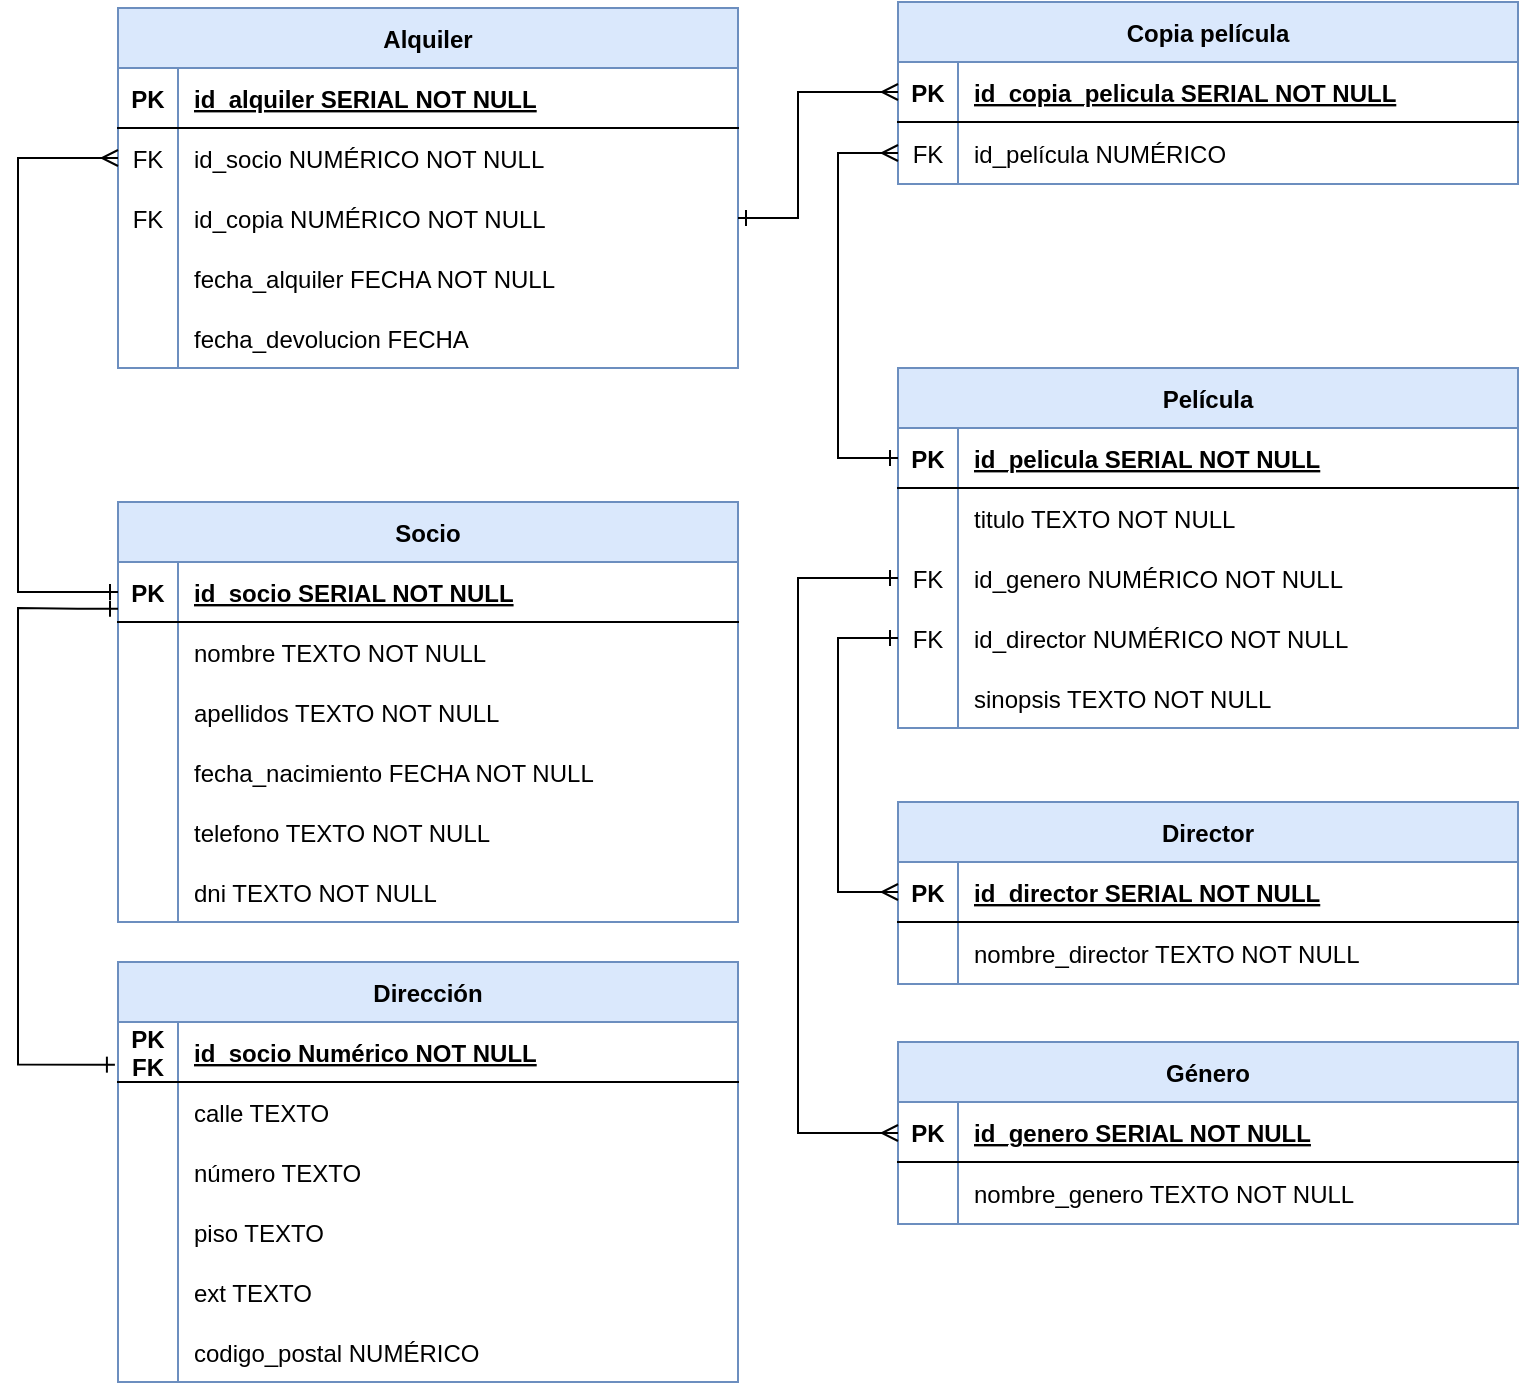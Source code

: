 <mxfile scale="1" border="40" version="24.8.0">
  <diagram id="R2lEEEUBdFMjLlhIrx00" name="Page-1">
    <mxGraphModel dx="954" dy="587" grid="1" gridSize="10" guides="1" tooltips="1" connect="1" arrows="1" fold="1" page="1" pageScale="1" pageWidth="1100" pageHeight="850" background="#ffffff" math="0" shadow="0" extFonts="Permanent Marker^https://fonts.googleapis.com/css?family=Permanent+Marker">
      <root>
        <mxCell id="0" />
        <mxCell id="1" parent="0" />
        <mxCell id="C-vyLk0tnHw3VtMMgP7b-23" value="Socio" style="shape=table;startSize=30;container=1;collapsible=1;childLayout=tableLayout;fixedRows=1;rowLines=0;fontStyle=1;align=center;resizeLast=1;fillColor=#dae8fc;strokeColor=#6c8ebf;" parent="1" vertex="1">
          <mxGeometry x="90" y="490" width="310" height="210" as="geometry" />
        </mxCell>
        <mxCell id="C-vyLk0tnHw3VtMMgP7b-24" value="" style="shape=partialRectangle;collapsible=0;dropTarget=0;pointerEvents=0;fillColor=none;points=[[0,0.5],[1,0.5]];portConstraint=eastwest;top=0;left=0;right=0;bottom=1;" parent="C-vyLk0tnHw3VtMMgP7b-23" vertex="1">
          <mxGeometry y="30" width="310" height="30" as="geometry" />
        </mxCell>
        <mxCell id="C-vyLk0tnHw3VtMMgP7b-25" value="PK" style="shape=partialRectangle;overflow=hidden;connectable=0;fillColor=none;top=0;left=0;bottom=0;right=0;fontStyle=1;" parent="C-vyLk0tnHw3VtMMgP7b-24" vertex="1">
          <mxGeometry width="30" height="30" as="geometry">
            <mxRectangle width="30" height="30" as="alternateBounds" />
          </mxGeometry>
        </mxCell>
        <mxCell id="C-vyLk0tnHw3VtMMgP7b-26" value="id_socio SERIAL NOT NULL" style="shape=partialRectangle;overflow=hidden;connectable=0;fillColor=none;top=0;left=0;bottom=0;right=0;align=left;spacingLeft=6;fontStyle=5;" parent="C-vyLk0tnHw3VtMMgP7b-24" vertex="1">
          <mxGeometry x="30" width="280" height="30" as="geometry">
            <mxRectangle width="280" height="30" as="alternateBounds" />
          </mxGeometry>
        </mxCell>
        <mxCell id="C-vyLk0tnHw3VtMMgP7b-27" value="" style="shape=partialRectangle;collapsible=0;dropTarget=0;pointerEvents=0;fillColor=none;points=[[0,0.5],[1,0.5]];portConstraint=eastwest;top=0;left=0;right=0;bottom=0;" parent="C-vyLk0tnHw3VtMMgP7b-23" vertex="1">
          <mxGeometry y="60" width="310" height="30" as="geometry" />
        </mxCell>
        <mxCell id="C-vyLk0tnHw3VtMMgP7b-28" value="" style="shape=partialRectangle;overflow=hidden;connectable=0;fillColor=none;top=0;left=0;bottom=0;right=0;" parent="C-vyLk0tnHw3VtMMgP7b-27" vertex="1">
          <mxGeometry width="30" height="30" as="geometry">
            <mxRectangle width="30" height="30" as="alternateBounds" />
          </mxGeometry>
        </mxCell>
        <mxCell id="C-vyLk0tnHw3VtMMgP7b-29" value="nombre TEXTO NOT NULL" style="shape=partialRectangle;overflow=hidden;connectable=0;fillColor=none;top=0;left=0;bottom=0;right=0;align=left;spacingLeft=6;" parent="C-vyLk0tnHw3VtMMgP7b-27" vertex="1">
          <mxGeometry x="30" width="280" height="30" as="geometry">
            <mxRectangle width="280" height="30" as="alternateBounds" />
          </mxGeometry>
        </mxCell>
        <mxCell id="bo0tdSGhSJ4l043wqkHM-1" value="" style="shape=partialRectangle;collapsible=0;dropTarget=0;pointerEvents=0;fillColor=none;points=[[0,0.5],[1,0.5]];portConstraint=eastwest;top=0;left=0;right=0;bottom=0;" parent="C-vyLk0tnHw3VtMMgP7b-23" vertex="1">
          <mxGeometry y="90" width="310" height="30" as="geometry" />
        </mxCell>
        <mxCell id="bo0tdSGhSJ4l043wqkHM-2" value="" style="shape=partialRectangle;overflow=hidden;connectable=0;fillColor=none;top=0;left=0;bottom=0;right=0;" parent="bo0tdSGhSJ4l043wqkHM-1" vertex="1">
          <mxGeometry width="30" height="30" as="geometry">
            <mxRectangle width="30" height="30" as="alternateBounds" />
          </mxGeometry>
        </mxCell>
        <mxCell id="bo0tdSGhSJ4l043wqkHM-3" value="apellidos TEXTO NOT NULL" style="shape=partialRectangle;overflow=hidden;connectable=0;fillColor=none;top=0;left=0;bottom=0;right=0;align=left;spacingLeft=6;" parent="bo0tdSGhSJ4l043wqkHM-1" vertex="1">
          <mxGeometry x="30" width="280" height="30" as="geometry">
            <mxRectangle width="280" height="30" as="alternateBounds" />
          </mxGeometry>
        </mxCell>
        <mxCell id="bo0tdSGhSJ4l043wqkHM-4" value="" style="shape=partialRectangle;collapsible=0;dropTarget=0;pointerEvents=0;fillColor=none;points=[[0,0.5],[1,0.5]];portConstraint=eastwest;top=0;left=0;right=0;bottom=0;" parent="C-vyLk0tnHw3VtMMgP7b-23" vertex="1">
          <mxGeometry y="120" width="310" height="30" as="geometry" />
        </mxCell>
        <mxCell id="bo0tdSGhSJ4l043wqkHM-5" value="" style="shape=partialRectangle;overflow=hidden;connectable=0;fillColor=none;top=0;left=0;bottom=0;right=0;" parent="bo0tdSGhSJ4l043wqkHM-4" vertex="1">
          <mxGeometry width="30" height="30" as="geometry">
            <mxRectangle width="30" height="30" as="alternateBounds" />
          </mxGeometry>
        </mxCell>
        <mxCell id="bo0tdSGhSJ4l043wqkHM-6" value="fecha_nacimiento FECHA NOT NULL" style="shape=partialRectangle;overflow=hidden;connectable=0;fillColor=none;top=0;left=0;bottom=0;right=0;align=left;spacingLeft=6;" parent="bo0tdSGhSJ4l043wqkHM-4" vertex="1">
          <mxGeometry x="30" width="280" height="30" as="geometry">
            <mxRectangle width="280" height="30" as="alternateBounds" />
          </mxGeometry>
        </mxCell>
        <mxCell id="bo0tdSGhSJ4l043wqkHM-7" value="" style="shape=partialRectangle;collapsible=0;dropTarget=0;pointerEvents=0;fillColor=none;points=[[0,0.5],[1,0.5]];portConstraint=eastwest;top=0;left=0;right=0;bottom=0;" parent="C-vyLk0tnHw3VtMMgP7b-23" vertex="1">
          <mxGeometry y="150" width="310" height="30" as="geometry" />
        </mxCell>
        <mxCell id="bo0tdSGhSJ4l043wqkHM-8" value="" style="shape=partialRectangle;overflow=hidden;connectable=0;fillColor=none;top=0;left=0;bottom=0;right=0;" parent="bo0tdSGhSJ4l043wqkHM-7" vertex="1">
          <mxGeometry width="30" height="30" as="geometry">
            <mxRectangle width="30" height="30" as="alternateBounds" />
          </mxGeometry>
        </mxCell>
        <mxCell id="bo0tdSGhSJ4l043wqkHM-9" value="telefono TEXTO NOT NULL" style="shape=partialRectangle;overflow=hidden;connectable=0;fillColor=none;top=0;left=0;bottom=0;right=0;align=left;spacingLeft=6;" parent="bo0tdSGhSJ4l043wqkHM-7" vertex="1">
          <mxGeometry x="30" width="280" height="30" as="geometry">
            <mxRectangle width="280" height="30" as="alternateBounds" />
          </mxGeometry>
        </mxCell>
        <mxCell id="Q4CCyITm4KRA6SRbci1x-1" value="" style="shape=partialRectangle;collapsible=0;dropTarget=0;pointerEvents=0;fillColor=none;points=[[0,0.5],[1,0.5]];portConstraint=eastwest;top=0;left=0;right=0;bottom=0;" parent="C-vyLk0tnHw3VtMMgP7b-23" vertex="1">
          <mxGeometry y="180" width="310" height="30" as="geometry" />
        </mxCell>
        <mxCell id="Q4CCyITm4KRA6SRbci1x-2" value="" style="shape=partialRectangle;overflow=hidden;connectable=0;fillColor=none;top=0;left=0;bottom=0;right=0;" parent="Q4CCyITm4KRA6SRbci1x-1" vertex="1">
          <mxGeometry width="30" height="30" as="geometry">
            <mxRectangle width="30" height="30" as="alternateBounds" />
          </mxGeometry>
        </mxCell>
        <mxCell id="Q4CCyITm4KRA6SRbci1x-3" value="dni TEXTO NOT NULL" style="shape=partialRectangle;overflow=hidden;connectable=0;fillColor=none;top=0;left=0;bottom=0;right=0;align=left;spacingLeft=6;" parent="Q4CCyITm4KRA6SRbci1x-1" vertex="1">
          <mxGeometry x="30" width="280" height="30" as="geometry">
            <mxRectangle width="280" height="30" as="alternateBounds" />
          </mxGeometry>
        </mxCell>
        <mxCell id="bo0tdSGhSJ4l043wqkHM-10" value="Dirección" style="shape=table;startSize=30;container=1;collapsible=1;childLayout=tableLayout;fixedRows=1;rowLines=0;fontStyle=1;align=center;resizeLast=1;fillColor=#dae8fc;strokeColor=#6c8ebf;" parent="1" vertex="1">
          <mxGeometry x="90" y="720" width="310" height="210" as="geometry" />
        </mxCell>
        <mxCell id="bo0tdSGhSJ4l043wqkHM-11" value="" style="shape=partialRectangle;collapsible=0;dropTarget=0;pointerEvents=0;fillColor=none;points=[[0,0.5],[1,0.5]];portConstraint=eastwest;top=0;left=0;right=0;bottom=1;" parent="bo0tdSGhSJ4l043wqkHM-10" vertex="1">
          <mxGeometry y="30" width="310" height="30" as="geometry" />
        </mxCell>
        <mxCell id="bo0tdSGhSJ4l043wqkHM-12" value="PK&#xa;FK&#xa;" style="shape=partialRectangle;overflow=hidden;connectable=0;fillColor=none;top=0;left=0;bottom=0;right=0;fontStyle=1;" parent="bo0tdSGhSJ4l043wqkHM-11" vertex="1">
          <mxGeometry width="30" height="30" as="geometry">
            <mxRectangle width="30" height="30" as="alternateBounds" />
          </mxGeometry>
        </mxCell>
        <mxCell id="bo0tdSGhSJ4l043wqkHM-13" value="id_socio Numérico NOT NULL" style="shape=partialRectangle;overflow=hidden;connectable=0;fillColor=none;top=0;left=0;bottom=0;right=0;align=left;spacingLeft=6;fontStyle=5;" parent="bo0tdSGhSJ4l043wqkHM-11" vertex="1">
          <mxGeometry x="30" width="280" height="30" as="geometry">
            <mxRectangle width="280" height="30" as="alternateBounds" />
          </mxGeometry>
        </mxCell>
        <mxCell id="bo0tdSGhSJ4l043wqkHM-14" value="" style="shape=partialRectangle;collapsible=0;dropTarget=0;pointerEvents=0;fillColor=none;points=[[0,0.5],[1,0.5]];portConstraint=eastwest;top=0;left=0;right=0;bottom=0;" parent="bo0tdSGhSJ4l043wqkHM-10" vertex="1">
          <mxGeometry y="60" width="310" height="30" as="geometry" />
        </mxCell>
        <mxCell id="bo0tdSGhSJ4l043wqkHM-15" value="" style="shape=partialRectangle;overflow=hidden;connectable=0;fillColor=none;top=0;left=0;bottom=0;right=0;" parent="bo0tdSGhSJ4l043wqkHM-14" vertex="1">
          <mxGeometry width="30" height="30" as="geometry">
            <mxRectangle width="30" height="30" as="alternateBounds" />
          </mxGeometry>
        </mxCell>
        <mxCell id="bo0tdSGhSJ4l043wqkHM-16" value="calle TEXTO" style="shape=partialRectangle;overflow=hidden;connectable=0;fillColor=none;top=0;left=0;bottom=0;right=0;align=left;spacingLeft=6;" parent="bo0tdSGhSJ4l043wqkHM-14" vertex="1">
          <mxGeometry x="30" width="280" height="30" as="geometry">
            <mxRectangle width="280" height="30" as="alternateBounds" />
          </mxGeometry>
        </mxCell>
        <mxCell id="bo0tdSGhSJ4l043wqkHM-17" value="" style="shape=partialRectangle;collapsible=0;dropTarget=0;pointerEvents=0;fillColor=none;points=[[0,0.5],[1,0.5]];portConstraint=eastwest;top=0;left=0;right=0;bottom=0;" parent="bo0tdSGhSJ4l043wqkHM-10" vertex="1">
          <mxGeometry y="90" width="310" height="30" as="geometry" />
        </mxCell>
        <mxCell id="bo0tdSGhSJ4l043wqkHM-18" value="" style="shape=partialRectangle;overflow=hidden;connectable=0;fillColor=none;top=0;left=0;bottom=0;right=0;" parent="bo0tdSGhSJ4l043wqkHM-17" vertex="1">
          <mxGeometry width="30" height="30" as="geometry">
            <mxRectangle width="30" height="30" as="alternateBounds" />
          </mxGeometry>
        </mxCell>
        <mxCell id="bo0tdSGhSJ4l043wqkHM-19" value="número TEXTO" style="shape=partialRectangle;overflow=hidden;connectable=0;fillColor=none;top=0;left=0;bottom=0;right=0;align=left;spacingLeft=6;" parent="bo0tdSGhSJ4l043wqkHM-17" vertex="1">
          <mxGeometry x="30" width="280" height="30" as="geometry">
            <mxRectangle width="280" height="30" as="alternateBounds" />
          </mxGeometry>
        </mxCell>
        <mxCell id="bo0tdSGhSJ4l043wqkHM-23" value="" style="shape=partialRectangle;collapsible=0;dropTarget=0;pointerEvents=0;fillColor=none;points=[[0,0.5],[1,0.5]];portConstraint=eastwest;top=0;left=0;right=0;bottom=0;" parent="bo0tdSGhSJ4l043wqkHM-10" vertex="1">
          <mxGeometry y="120" width="310" height="30" as="geometry" />
        </mxCell>
        <mxCell id="bo0tdSGhSJ4l043wqkHM-24" value="" style="shape=partialRectangle;overflow=hidden;connectable=0;fillColor=none;top=0;left=0;bottom=0;right=0;" parent="bo0tdSGhSJ4l043wqkHM-23" vertex="1">
          <mxGeometry width="30" height="30" as="geometry">
            <mxRectangle width="30" height="30" as="alternateBounds" />
          </mxGeometry>
        </mxCell>
        <mxCell id="bo0tdSGhSJ4l043wqkHM-25" value="piso TEXTO" style="shape=partialRectangle;overflow=hidden;connectable=0;fillColor=none;top=0;left=0;bottom=0;right=0;align=left;spacingLeft=6;" parent="bo0tdSGhSJ4l043wqkHM-23" vertex="1">
          <mxGeometry x="30" width="280" height="30" as="geometry">
            <mxRectangle width="280" height="30" as="alternateBounds" />
          </mxGeometry>
        </mxCell>
        <mxCell id="bo0tdSGhSJ4l043wqkHM-26" value="" style="shape=partialRectangle;collapsible=0;dropTarget=0;pointerEvents=0;fillColor=none;points=[[0,0.5],[1,0.5]];portConstraint=eastwest;top=0;left=0;right=0;bottom=0;" parent="bo0tdSGhSJ4l043wqkHM-10" vertex="1">
          <mxGeometry y="150" width="310" height="30" as="geometry" />
        </mxCell>
        <mxCell id="bo0tdSGhSJ4l043wqkHM-27" value="" style="shape=partialRectangle;overflow=hidden;connectable=0;fillColor=none;top=0;left=0;bottom=0;right=0;" parent="bo0tdSGhSJ4l043wqkHM-26" vertex="1">
          <mxGeometry width="30" height="30" as="geometry">
            <mxRectangle width="30" height="30" as="alternateBounds" />
          </mxGeometry>
        </mxCell>
        <mxCell id="bo0tdSGhSJ4l043wqkHM-28" value="ext TEXTO" style="shape=partialRectangle;overflow=hidden;connectable=0;fillColor=none;top=0;left=0;bottom=0;right=0;align=left;spacingLeft=6;" parent="bo0tdSGhSJ4l043wqkHM-26" vertex="1">
          <mxGeometry x="30" width="280" height="30" as="geometry">
            <mxRectangle width="280" height="30" as="alternateBounds" />
          </mxGeometry>
        </mxCell>
        <mxCell id="TzNmbu1bBpjuDZJae51u-1" value="" style="shape=partialRectangle;collapsible=0;dropTarget=0;pointerEvents=0;fillColor=none;points=[[0,0.5],[1,0.5]];portConstraint=eastwest;top=0;left=0;right=0;bottom=0;" vertex="1" parent="bo0tdSGhSJ4l043wqkHM-10">
          <mxGeometry y="180" width="310" height="30" as="geometry" />
        </mxCell>
        <mxCell id="TzNmbu1bBpjuDZJae51u-2" value="" style="shape=partialRectangle;overflow=hidden;connectable=0;fillColor=none;top=0;left=0;bottom=0;right=0;" vertex="1" parent="TzNmbu1bBpjuDZJae51u-1">
          <mxGeometry width="30" height="30" as="geometry">
            <mxRectangle width="30" height="30" as="alternateBounds" />
          </mxGeometry>
        </mxCell>
        <mxCell id="TzNmbu1bBpjuDZJae51u-3" value="codigo_postal NUMÉRICO" style="shape=partialRectangle;overflow=hidden;connectable=0;fillColor=none;top=0;left=0;bottom=0;right=0;align=left;spacingLeft=6;" vertex="1" parent="TzNmbu1bBpjuDZJae51u-1">
          <mxGeometry x="30" width="280" height="30" as="geometry">
            <mxRectangle width="280" height="30" as="alternateBounds" />
          </mxGeometry>
        </mxCell>
        <mxCell id="bo0tdSGhSJ4l043wqkHM-29" value="Película" style="shape=table;startSize=30;container=1;collapsible=1;childLayout=tableLayout;fixedRows=1;rowLines=0;fontStyle=1;align=center;resizeLast=1;fillColor=#dae8fc;strokeColor=#6c8ebf;" parent="1" vertex="1">
          <mxGeometry x="480" y="423" width="310" height="180" as="geometry" />
        </mxCell>
        <mxCell id="bo0tdSGhSJ4l043wqkHM-30" value="" style="shape=partialRectangle;collapsible=0;dropTarget=0;pointerEvents=0;fillColor=none;points=[[0,0.5],[1,0.5]];portConstraint=eastwest;top=0;left=0;right=0;bottom=1;" parent="bo0tdSGhSJ4l043wqkHM-29" vertex="1">
          <mxGeometry y="30" width="310" height="30" as="geometry" />
        </mxCell>
        <mxCell id="bo0tdSGhSJ4l043wqkHM-31" value="PK" style="shape=partialRectangle;overflow=hidden;connectable=0;fillColor=none;top=0;left=0;bottom=0;right=0;fontStyle=1;" parent="bo0tdSGhSJ4l043wqkHM-30" vertex="1">
          <mxGeometry width="30" height="30" as="geometry">
            <mxRectangle width="30" height="30" as="alternateBounds" />
          </mxGeometry>
        </mxCell>
        <mxCell id="bo0tdSGhSJ4l043wqkHM-32" value="id_pelicula SERIAL NOT NULL" style="shape=partialRectangle;overflow=hidden;connectable=0;fillColor=none;top=0;left=0;bottom=0;right=0;align=left;spacingLeft=6;fontStyle=5;" parent="bo0tdSGhSJ4l043wqkHM-30" vertex="1">
          <mxGeometry x="30" width="280" height="30" as="geometry">
            <mxRectangle width="280" height="30" as="alternateBounds" />
          </mxGeometry>
        </mxCell>
        <mxCell id="bo0tdSGhSJ4l043wqkHM-33" value="" style="shape=partialRectangle;collapsible=0;dropTarget=0;pointerEvents=0;fillColor=none;points=[[0,0.5],[1,0.5]];portConstraint=eastwest;top=0;left=0;right=0;bottom=0;" parent="bo0tdSGhSJ4l043wqkHM-29" vertex="1">
          <mxGeometry y="60" width="310" height="30" as="geometry" />
        </mxCell>
        <mxCell id="bo0tdSGhSJ4l043wqkHM-34" value="" style="shape=partialRectangle;overflow=hidden;connectable=0;fillColor=none;top=0;left=0;bottom=0;right=0;" parent="bo0tdSGhSJ4l043wqkHM-33" vertex="1">
          <mxGeometry width="30" height="30" as="geometry">
            <mxRectangle width="30" height="30" as="alternateBounds" />
          </mxGeometry>
        </mxCell>
        <mxCell id="bo0tdSGhSJ4l043wqkHM-35" value="titulo TEXTO NOT NULL" style="shape=partialRectangle;overflow=hidden;connectable=0;fillColor=none;top=0;left=0;bottom=0;right=0;align=left;spacingLeft=6;" parent="bo0tdSGhSJ4l043wqkHM-33" vertex="1">
          <mxGeometry x="30" width="280" height="30" as="geometry">
            <mxRectangle width="280" height="30" as="alternateBounds" />
          </mxGeometry>
        </mxCell>
        <mxCell id="bo0tdSGhSJ4l043wqkHM-36" value="" style="shape=partialRectangle;collapsible=0;dropTarget=0;pointerEvents=0;fillColor=none;points=[[0,0.5],[1,0.5]];portConstraint=eastwest;top=0;left=0;right=0;bottom=0;" parent="bo0tdSGhSJ4l043wqkHM-29" vertex="1">
          <mxGeometry y="90" width="310" height="30" as="geometry" />
        </mxCell>
        <mxCell id="bo0tdSGhSJ4l043wqkHM-37" value="FK" style="shape=partialRectangle;overflow=hidden;connectable=0;fillColor=none;top=0;left=0;bottom=0;right=0;" parent="bo0tdSGhSJ4l043wqkHM-36" vertex="1">
          <mxGeometry width="30" height="30" as="geometry">
            <mxRectangle width="30" height="30" as="alternateBounds" />
          </mxGeometry>
        </mxCell>
        <mxCell id="bo0tdSGhSJ4l043wqkHM-38" value="id_genero NUMÉRICO NOT NULL" style="shape=partialRectangle;overflow=hidden;connectable=0;fillColor=none;top=0;left=0;bottom=0;right=0;align=left;spacingLeft=6;" parent="bo0tdSGhSJ4l043wqkHM-36" vertex="1">
          <mxGeometry x="30" width="280" height="30" as="geometry">
            <mxRectangle width="280" height="30" as="alternateBounds" />
          </mxGeometry>
        </mxCell>
        <mxCell id="bo0tdSGhSJ4l043wqkHM-39" value="" style="shape=partialRectangle;collapsible=0;dropTarget=0;pointerEvents=0;fillColor=none;points=[[0,0.5],[1,0.5]];portConstraint=eastwest;top=0;left=0;right=0;bottom=0;" parent="bo0tdSGhSJ4l043wqkHM-29" vertex="1">
          <mxGeometry y="120" width="310" height="30" as="geometry" />
        </mxCell>
        <mxCell id="bo0tdSGhSJ4l043wqkHM-40" value="FK" style="shape=partialRectangle;overflow=hidden;connectable=0;fillColor=none;top=0;left=0;bottom=0;right=0;" parent="bo0tdSGhSJ4l043wqkHM-39" vertex="1">
          <mxGeometry width="30" height="30" as="geometry">
            <mxRectangle width="30" height="30" as="alternateBounds" />
          </mxGeometry>
        </mxCell>
        <mxCell id="bo0tdSGhSJ4l043wqkHM-41" value="id_director NUMÉRICO NOT NULL" style="shape=partialRectangle;overflow=hidden;connectable=0;fillColor=none;top=0;left=0;bottom=0;right=0;align=left;spacingLeft=6;" parent="bo0tdSGhSJ4l043wqkHM-39" vertex="1">
          <mxGeometry x="30" width="280" height="30" as="geometry">
            <mxRectangle width="280" height="30" as="alternateBounds" />
          </mxGeometry>
        </mxCell>
        <mxCell id="bo0tdSGhSJ4l043wqkHM-42" value="" style="shape=partialRectangle;collapsible=0;dropTarget=0;pointerEvents=0;fillColor=none;points=[[0,0.5],[1,0.5]];portConstraint=eastwest;top=0;left=0;right=0;bottom=0;" parent="bo0tdSGhSJ4l043wqkHM-29" vertex="1">
          <mxGeometry y="150" width="310" height="30" as="geometry" />
        </mxCell>
        <mxCell id="bo0tdSGhSJ4l043wqkHM-43" value="" style="shape=partialRectangle;overflow=hidden;connectable=0;fillColor=none;top=0;left=0;bottom=0;right=0;" parent="bo0tdSGhSJ4l043wqkHM-42" vertex="1">
          <mxGeometry width="30" height="30" as="geometry">
            <mxRectangle width="30" height="30" as="alternateBounds" />
          </mxGeometry>
        </mxCell>
        <mxCell id="bo0tdSGhSJ4l043wqkHM-44" value="sinopsis TEXTO NOT NULL" style="shape=partialRectangle;overflow=hidden;connectable=0;fillColor=none;top=0;left=0;bottom=0;right=0;align=left;spacingLeft=6;" parent="bo0tdSGhSJ4l043wqkHM-42" vertex="1">
          <mxGeometry x="30" width="280" height="30" as="geometry">
            <mxRectangle width="280" height="30" as="alternateBounds" />
          </mxGeometry>
        </mxCell>
        <mxCell id="bo0tdSGhSJ4l043wqkHM-45" value="Género" style="shape=table;startSize=30;container=1;collapsible=1;childLayout=tableLayout;fixedRows=1;rowLines=0;fontStyle=1;align=center;resizeLast=1;fillColor=#dae8fc;strokeColor=#6c8ebf;" parent="1" vertex="1">
          <mxGeometry x="480" y="760" width="310" height="91" as="geometry" />
        </mxCell>
        <mxCell id="bo0tdSGhSJ4l043wqkHM-46" value="" style="shape=partialRectangle;collapsible=0;dropTarget=0;pointerEvents=0;fillColor=none;points=[[0,0.5],[1,0.5]];portConstraint=eastwest;top=0;left=0;right=0;bottom=1;" parent="bo0tdSGhSJ4l043wqkHM-45" vertex="1">
          <mxGeometry y="30" width="310" height="30" as="geometry" />
        </mxCell>
        <mxCell id="bo0tdSGhSJ4l043wqkHM-47" value="PK" style="shape=partialRectangle;overflow=hidden;connectable=0;fillColor=none;top=0;left=0;bottom=0;right=0;fontStyle=1;" parent="bo0tdSGhSJ4l043wqkHM-46" vertex="1">
          <mxGeometry width="30" height="30" as="geometry">
            <mxRectangle width="30" height="30" as="alternateBounds" />
          </mxGeometry>
        </mxCell>
        <mxCell id="bo0tdSGhSJ4l043wqkHM-48" value="id_genero SERIAL NOT NULL" style="shape=partialRectangle;overflow=hidden;connectable=0;fillColor=none;top=0;left=0;bottom=0;right=0;align=left;spacingLeft=6;fontStyle=5;" parent="bo0tdSGhSJ4l043wqkHM-46" vertex="1">
          <mxGeometry x="30" width="280" height="30" as="geometry">
            <mxRectangle width="280" height="30" as="alternateBounds" />
          </mxGeometry>
        </mxCell>
        <mxCell id="bo0tdSGhSJ4l043wqkHM-49" value="" style="shape=partialRectangle;collapsible=0;dropTarget=0;pointerEvents=0;fillColor=none;points=[[0,0.5],[1,0.5]];portConstraint=eastwest;top=0;left=0;right=0;bottom=0;" parent="bo0tdSGhSJ4l043wqkHM-45" vertex="1">
          <mxGeometry y="60" width="310" height="31" as="geometry" />
        </mxCell>
        <mxCell id="bo0tdSGhSJ4l043wqkHM-50" value="" style="shape=partialRectangle;overflow=hidden;connectable=0;fillColor=none;top=0;left=0;bottom=0;right=0;" parent="bo0tdSGhSJ4l043wqkHM-49" vertex="1">
          <mxGeometry width="30" height="31" as="geometry">
            <mxRectangle width="30" height="31" as="alternateBounds" />
          </mxGeometry>
        </mxCell>
        <mxCell id="bo0tdSGhSJ4l043wqkHM-51" value="nombre_genero TEXTO NOT NULL" style="shape=partialRectangle;overflow=hidden;connectable=0;fillColor=none;top=0;left=0;bottom=0;right=0;align=left;spacingLeft=6;" parent="bo0tdSGhSJ4l043wqkHM-49" vertex="1">
          <mxGeometry x="30" width="280" height="31" as="geometry">
            <mxRectangle width="280" height="31" as="alternateBounds" />
          </mxGeometry>
        </mxCell>
        <mxCell id="bo0tdSGhSJ4l043wqkHM-61" value="Director" style="shape=table;startSize=30;container=1;collapsible=1;childLayout=tableLayout;fixedRows=1;rowLines=0;fontStyle=1;align=center;resizeLast=1;fillColor=#dae8fc;strokeColor=#6c8ebf;" parent="1" vertex="1">
          <mxGeometry x="480" y="640" width="310" height="91" as="geometry" />
        </mxCell>
        <mxCell id="bo0tdSGhSJ4l043wqkHM-62" value="" style="shape=partialRectangle;collapsible=0;dropTarget=0;pointerEvents=0;fillColor=none;points=[[0,0.5],[1,0.5]];portConstraint=eastwest;top=0;left=0;right=0;bottom=1;" parent="bo0tdSGhSJ4l043wqkHM-61" vertex="1">
          <mxGeometry y="30" width="310" height="30" as="geometry" />
        </mxCell>
        <mxCell id="bo0tdSGhSJ4l043wqkHM-63" value="PK" style="shape=partialRectangle;overflow=hidden;connectable=0;fillColor=none;top=0;left=0;bottom=0;right=0;fontStyle=1;" parent="bo0tdSGhSJ4l043wqkHM-62" vertex="1">
          <mxGeometry width="30" height="30" as="geometry">
            <mxRectangle width="30" height="30" as="alternateBounds" />
          </mxGeometry>
        </mxCell>
        <mxCell id="bo0tdSGhSJ4l043wqkHM-64" value="id_director SERIAL NOT NULL" style="shape=partialRectangle;overflow=hidden;connectable=0;fillColor=none;top=0;left=0;bottom=0;right=0;align=left;spacingLeft=6;fontStyle=5;" parent="bo0tdSGhSJ4l043wqkHM-62" vertex="1">
          <mxGeometry x="30" width="280" height="30" as="geometry">
            <mxRectangle width="280" height="30" as="alternateBounds" />
          </mxGeometry>
        </mxCell>
        <mxCell id="bo0tdSGhSJ4l043wqkHM-65" value="" style="shape=partialRectangle;collapsible=0;dropTarget=0;pointerEvents=0;fillColor=none;points=[[0,0.5],[1,0.5]];portConstraint=eastwest;top=0;left=0;right=0;bottom=0;" parent="bo0tdSGhSJ4l043wqkHM-61" vertex="1">
          <mxGeometry y="60" width="310" height="31" as="geometry" />
        </mxCell>
        <mxCell id="bo0tdSGhSJ4l043wqkHM-66" value="" style="shape=partialRectangle;overflow=hidden;connectable=0;fillColor=none;top=0;left=0;bottom=0;right=0;" parent="bo0tdSGhSJ4l043wqkHM-65" vertex="1">
          <mxGeometry width="30" height="31" as="geometry">
            <mxRectangle width="30" height="31" as="alternateBounds" />
          </mxGeometry>
        </mxCell>
        <mxCell id="bo0tdSGhSJ4l043wqkHM-67" value="nombre_director TEXTO NOT NULL" style="shape=partialRectangle;overflow=hidden;connectable=0;fillColor=none;top=0;left=0;bottom=0;right=0;align=left;spacingLeft=6;" parent="bo0tdSGhSJ4l043wqkHM-65" vertex="1">
          <mxGeometry x="30" width="280" height="31" as="geometry">
            <mxRectangle width="280" height="31" as="alternateBounds" />
          </mxGeometry>
        </mxCell>
        <mxCell id="bo0tdSGhSJ4l043wqkHM-69" value="Alquiler" style="shape=table;startSize=30;container=1;collapsible=1;childLayout=tableLayout;fixedRows=1;rowLines=0;fontStyle=1;align=center;resizeLast=1;fillColor=#dae8fc;strokeColor=#6c8ebf;" parent="1" vertex="1">
          <mxGeometry x="90" y="243" width="310" height="180" as="geometry" />
        </mxCell>
        <mxCell id="bo0tdSGhSJ4l043wqkHM-70" value="" style="shape=partialRectangle;collapsible=0;dropTarget=0;pointerEvents=0;fillColor=none;points=[[0,0.5],[1,0.5]];portConstraint=eastwest;top=0;left=0;right=0;bottom=1;" parent="bo0tdSGhSJ4l043wqkHM-69" vertex="1">
          <mxGeometry y="30" width="310" height="30" as="geometry" />
        </mxCell>
        <mxCell id="bo0tdSGhSJ4l043wqkHM-71" value="PK" style="shape=partialRectangle;overflow=hidden;connectable=0;fillColor=none;top=0;left=0;bottom=0;right=0;fontStyle=1;" parent="bo0tdSGhSJ4l043wqkHM-70" vertex="1">
          <mxGeometry width="30" height="30" as="geometry">
            <mxRectangle width="30" height="30" as="alternateBounds" />
          </mxGeometry>
        </mxCell>
        <mxCell id="bo0tdSGhSJ4l043wqkHM-72" value="id_alquiler SERIAL NOT NULL" style="shape=partialRectangle;overflow=hidden;connectable=0;fillColor=none;top=0;left=0;bottom=0;right=0;align=left;spacingLeft=6;fontStyle=5;" parent="bo0tdSGhSJ4l043wqkHM-70" vertex="1">
          <mxGeometry x="30" width="280" height="30" as="geometry">
            <mxRectangle width="280" height="30" as="alternateBounds" />
          </mxGeometry>
        </mxCell>
        <mxCell id="bo0tdSGhSJ4l043wqkHM-73" value="" style="shape=partialRectangle;collapsible=0;dropTarget=0;pointerEvents=0;fillColor=none;points=[[0,0.5],[1,0.5]];portConstraint=eastwest;top=0;left=0;right=0;bottom=0;" parent="bo0tdSGhSJ4l043wqkHM-69" vertex="1">
          <mxGeometry y="60" width="310" height="30" as="geometry" />
        </mxCell>
        <mxCell id="bo0tdSGhSJ4l043wqkHM-74" value="FK" style="shape=partialRectangle;overflow=hidden;connectable=0;fillColor=none;top=0;left=0;bottom=0;right=0;" parent="bo0tdSGhSJ4l043wqkHM-73" vertex="1">
          <mxGeometry width="30" height="30" as="geometry">
            <mxRectangle width="30" height="30" as="alternateBounds" />
          </mxGeometry>
        </mxCell>
        <mxCell id="bo0tdSGhSJ4l043wqkHM-75" value="id_socio NUMÉRICO NOT NULL" style="shape=partialRectangle;overflow=hidden;connectable=0;fillColor=none;top=0;left=0;bottom=0;right=0;align=left;spacingLeft=6;" parent="bo0tdSGhSJ4l043wqkHM-73" vertex="1">
          <mxGeometry x="30" width="280" height="30" as="geometry">
            <mxRectangle width="280" height="30" as="alternateBounds" />
          </mxGeometry>
        </mxCell>
        <mxCell id="bo0tdSGhSJ4l043wqkHM-76" value="" style="shape=partialRectangle;collapsible=0;dropTarget=0;pointerEvents=0;fillColor=none;points=[[0,0.5],[1,0.5]];portConstraint=eastwest;top=0;left=0;right=0;bottom=0;" parent="bo0tdSGhSJ4l043wqkHM-69" vertex="1">
          <mxGeometry y="90" width="310" height="30" as="geometry" />
        </mxCell>
        <mxCell id="bo0tdSGhSJ4l043wqkHM-77" value="FK" style="shape=partialRectangle;overflow=hidden;connectable=0;fillColor=none;top=0;left=0;bottom=0;right=0;" parent="bo0tdSGhSJ4l043wqkHM-76" vertex="1">
          <mxGeometry width="30" height="30" as="geometry">
            <mxRectangle width="30" height="30" as="alternateBounds" />
          </mxGeometry>
        </mxCell>
        <mxCell id="bo0tdSGhSJ4l043wqkHM-78" value="id_copia NUMÉRICO NOT NULL" style="shape=partialRectangle;overflow=hidden;connectable=0;fillColor=none;top=0;left=0;bottom=0;right=0;align=left;spacingLeft=6;" parent="bo0tdSGhSJ4l043wqkHM-76" vertex="1">
          <mxGeometry x="30" width="280" height="30" as="geometry">
            <mxRectangle width="280" height="30" as="alternateBounds" />
          </mxGeometry>
        </mxCell>
        <mxCell id="bo0tdSGhSJ4l043wqkHM-79" value="" style="shape=partialRectangle;collapsible=0;dropTarget=0;pointerEvents=0;fillColor=none;points=[[0,0.5],[1,0.5]];portConstraint=eastwest;top=0;left=0;right=0;bottom=0;" parent="bo0tdSGhSJ4l043wqkHM-69" vertex="1">
          <mxGeometry y="120" width="310" height="30" as="geometry" />
        </mxCell>
        <mxCell id="bo0tdSGhSJ4l043wqkHM-80" value="" style="shape=partialRectangle;overflow=hidden;connectable=0;fillColor=none;top=0;left=0;bottom=0;right=0;" parent="bo0tdSGhSJ4l043wqkHM-79" vertex="1">
          <mxGeometry width="30" height="30" as="geometry">
            <mxRectangle width="30" height="30" as="alternateBounds" />
          </mxGeometry>
        </mxCell>
        <mxCell id="bo0tdSGhSJ4l043wqkHM-81" value="fecha_alquiler FECHA NOT NULL" style="shape=partialRectangle;overflow=hidden;connectable=0;fillColor=none;top=0;left=0;bottom=0;right=0;align=left;spacingLeft=6;" parent="bo0tdSGhSJ4l043wqkHM-79" vertex="1">
          <mxGeometry x="30" width="280" height="30" as="geometry">
            <mxRectangle width="280" height="30" as="alternateBounds" />
          </mxGeometry>
        </mxCell>
        <mxCell id="bo0tdSGhSJ4l043wqkHM-82" value="" style="shape=partialRectangle;collapsible=0;dropTarget=0;pointerEvents=0;fillColor=none;points=[[0,0.5],[1,0.5]];portConstraint=eastwest;top=0;left=0;right=0;bottom=0;" parent="bo0tdSGhSJ4l043wqkHM-69" vertex="1">
          <mxGeometry y="150" width="310" height="30" as="geometry" />
        </mxCell>
        <mxCell id="bo0tdSGhSJ4l043wqkHM-83" value="" style="shape=partialRectangle;overflow=hidden;connectable=0;fillColor=none;top=0;left=0;bottom=0;right=0;" parent="bo0tdSGhSJ4l043wqkHM-82" vertex="1">
          <mxGeometry width="30" height="30" as="geometry">
            <mxRectangle width="30" height="30" as="alternateBounds" />
          </mxGeometry>
        </mxCell>
        <mxCell id="bo0tdSGhSJ4l043wqkHM-84" value="fecha_devolucion FECHA" style="shape=partialRectangle;overflow=hidden;connectable=0;fillColor=none;top=0;left=0;bottom=0;right=0;align=left;spacingLeft=6;" parent="bo0tdSGhSJ4l043wqkHM-82" vertex="1">
          <mxGeometry x="30" width="280" height="30" as="geometry">
            <mxRectangle width="280" height="30" as="alternateBounds" />
          </mxGeometry>
        </mxCell>
        <mxCell id="bo0tdSGhSJ4l043wqkHM-89" value="Copia película" style="shape=table;startSize=30;container=1;collapsible=1;childLayout=tableLayout;fixedRows=1;rowLines=0;fontStyle=1;align=center;resizeLast=1;fillColor=#dae8fc;strokeColor=#6c8ebf;" parent="1" vertex="1">
          <mxGeometry x="480" y="240" width="310" height="91" as="geometry" />
        </mxCell>
        <mxCell id="bo0tdSGhSJ4l043wqkHM-90" value="" style="shape=partialRectangle;collapsible=0;dropTarget=0;pointerEvents=0;fillColor=none;points=[[0,0.5],[1,0.5]];portConstraint=eastwest;top=0;left=0;right=0;bottom=1;" parent="bo0tdSGhSJ4l043wqkHM-89" vertex="1">
          <mxGeometry y="30" width="310" height="30" as="geometry" />
        </mxCell>
        <mxCell id="bo0tdSGhSJ4l043wqkHM-91" value="PK" style="shape=partialRectangle;overflow=hidden;connectable=0;fillColor=none;top=0;left=0;bottom=0;right=0;fontStyle=1;" parent="bo0tdSGhSJ4l043wqkHM-90" vertex="1">
          <mxGeometry width="30" height="30" as="geometry">
            <mxRectangle width="30" height="30" as="alternateBounds" />
          </mxGeometry>
        </mxCell>
        <mxCell id="bo0tdSGhSJ4l043wqkHM-92" value="id_copia_pelicula SERIAL NOT NULL" style="shape=partialRectangle;overflow=hidden;connectable=0;fillColor=none;top=0;left=0;bottom=0;right=0;align=left;spacingLeft=6;fontStyle=5;" parent="bo0tdSGhSJ4l043wqkHM-90" vertex="1">
          <mxGeometry x="30" width="280" height="30" as="geometry">
            <mxRectangle width="280" height="30" as="alternateBounds" />
          </mxGeometry>
        </mxCell>
        <mxCell id="bo0tdSGhSJ4l043wqkHM-93" value="" style="shape=partialRectangle;collapsible=0;dropTarget=0;pointerEvents=0;fillColor=none;points=[[0,0.5],[1,0.5]];portConstraint=eastwest;top=0;left=0;right=0;bottom=0;" parent="bo0tdSGhSJ4l043wqkHM-89" vertex="1">
          <mxGeometry y="60" width="310" height="31" as="geometry" />
        </mxCell>
        <mxCell id="bo0tdSGhSJ4l043wqkHM-94" value="FK" style="shape=partialRectangle;overflow=hidden;connectable=0;fillColor=none;top=0;left=0;bottom=0;right=0;" parent="bo0tdSGhSJ4l043wqkHM-93" vertex="1">
          <mxGeometry width="30" height="31" as="geometry">
            <mxRectangle width="30" height="31" as="alternateBounds" />
          </mxGeometry>
        </mxCell>
        <mxCell id="bo0tdSGhSJ4l043wqkHM-95" value="id_película NUMÉRICO" style="shape=partialRectangle;overflow=hidden;connectable=0;fillColor=none;top=0;left=0;bottom=0;right=0;align=left;spacingLeft=6;" parent="bo0tdSGhSJ4l043wqkHM-93" vertex="1">
          <mxGeometry x="30" width="280" height="31" as="geometry">
            <mxRectangle width="280" height="31" as="alternateBounds" />
          </mxGeometry>
        </mxCell>
        <mxCell id="V-5llxfXw2-eMTBSUqnU-1" style="edgeStyle=orthogonalEdgeStyle;rounded=0;orthogonalLoop=1;jettySize=auto;html=1;entryX=-0.005;entryY=0.711;entryDx=0;entryDy=0;entryPerimeter=0;startArrow=ERone;startFill=0;endArrow=ERone;endFill=0;exitX=0;exitY=0.78;exitDx=0;exitDy=0;exitPerimeter=0;" parent="1" source="C-vyLk0tnHw3VtMMgP7b-24" target="bo0tdSGhSJ4l043wqkHM-11" edge="1">
          <mxGeometry relative="1" as="geometry">
            <mxPoint x="80" y="530" as="sourcePoint" />
            <mxPoint x="80.01" y="766.99" as="targetPoint" />
            <Array as="points">
              <mxPoint x="70" y="543" />
              <mxPoint x="40" y="543" />
              <mxPoint x="40" y="767" />
            </Array>
          </mxGeometry>
        </mxCell>
        <mxCell id="V-5llxfXw2-eMTBSUqnU-7" style="edgeStyle=orthogonalEdgeStyle;rounded=0;orthogonalLoop=1;jettySize=auto;html=1;exitX=0;exitY=0.5;exitDx=0;exitDy=0;entryX=0;entryY=0.5;entryDx=0;entryDy=0;startArrow=ERone;startFill=0;endArrow=ERmany;endFill=0;" parent="1" source="bo0tdSGhSJ4l043wqkHM-30" target="bo0tdSGhSJ4l043wqkHM-93" edge="1">
          <mxGeometry relative="1" as="geometry">
            <Array as="points">
              <mxPoint x="450" y="468" />
              <mxPoint x="450" y="316" />
            </Array>
          </mxGeometry>
        </mxCell>
        <mxCell id="V-5llxfXw2-eMTBSUqnU-9" style="edgeStyle=orthogonalEdgeStyle;rounded=0;orthogonalLoop=1;jettySize=auto;html=1;exitX=0;exitY=0.5;exitDx=0;exitDy=0;entryX=0;entryY=0.5;entryDx=0;entryDy=0;startArrow=ERone;startFill=0;endArrow=ERmany;endFill=0;" parent="1" source="C-vyLk0tnHw3VtMMgP7b-24" target="bo0tdSGhSJ4l043wqkHM-73" edge="1">
          <mxGeometry relative="1" as="geometry">
            <Array as="points">
              <mxPoint x="40" y="535" />
              <mxPoint x="40" y="318" />
            </Array>
          </mxGeometry>
        </mxCell>
        <mxCell id="V-5llxfXw2-eMTBSUqnU-14" style="edgeStyle=orthogonalEdgeStyle;rounded=0;orthogonalLoop=1;jettySize=auto;html=1;exitX=0;exitY=0.5;exitDx=0;exitDy=0;entryX=0;entryY=0.5;entryDx=0;entryDy=0;startArrow=ERone;startFill=0;endArrow=ERmany;endFill=0;" parent="1" source="bo0tdSGhSJ4l043wqkHM-36" target="bo0tdSGhSJ4l043wqkHM-45" edge="1">
          <mxGeometry relative="1" as="geometry">
            <Array as="points">
              <mxPoint x="430" y="528" />
              <mxPoint x="430" y="806" />
            </Array>
          </mxGeometry>
        </mxCell>
        <mxCell id="V-5llxfXw2-eMTBSUqnU-15" style="edgeStyle=orthogonalEdgeStyle;rounded=0;orthogonalLoop=1;jettySize=auto;html=1;exitX=0;exitY=0.5;exitDx=0;exitDy=0;entryX=0;entryY=0.5;entryDx=0;entryDy=0;startArrow=ERone;startFill=0;endArrow=ERmany;endFill=0;" parent="1" source="bo0tdSGhSJ4l043wqkHM-39" target="bo0tdSGhSJ4l043wqkHM-62" edge="1">
          <mxGeometry relative="1" as="geometry">
            <Array as="points">
              <mxPoint x="450" y="558" />
              <mxPoint x="450" y="685" />
            </Array>
          </mxGeometry>
        </mxCell>
        <mxCell id="V-5llxfXw2-eMTBSUqnU-16" style="edgeStyle=orthogonalEdgeStyle;rounded=0;orthogonalLoop=1;jettySize=auto;html=1;exitX=1;exitY=0.5;exitDx=0;exitDy=0;entryX=0;entryY=0.5;entryDx=0;entryDy=0;startArrow=ERone;startFill=0;endArrow=ERmany;endFill=0;" parent="1" source="bo0tdSGhSJ4l043wqkHM-76" target="bo0tdSGhSJ4l043wqkHM-90" edge="1">
          <mxGeometry relative="1" as="geometry">
            <Array as="points">
              <mxPoint x="430" y="348" />
              <mxPoint x="430" y="285" />
            </Array>
          </mxGeometry>
        </mxCell>
      </root>
    </mxGraphModel>
  </diagram>
</mxfile>
